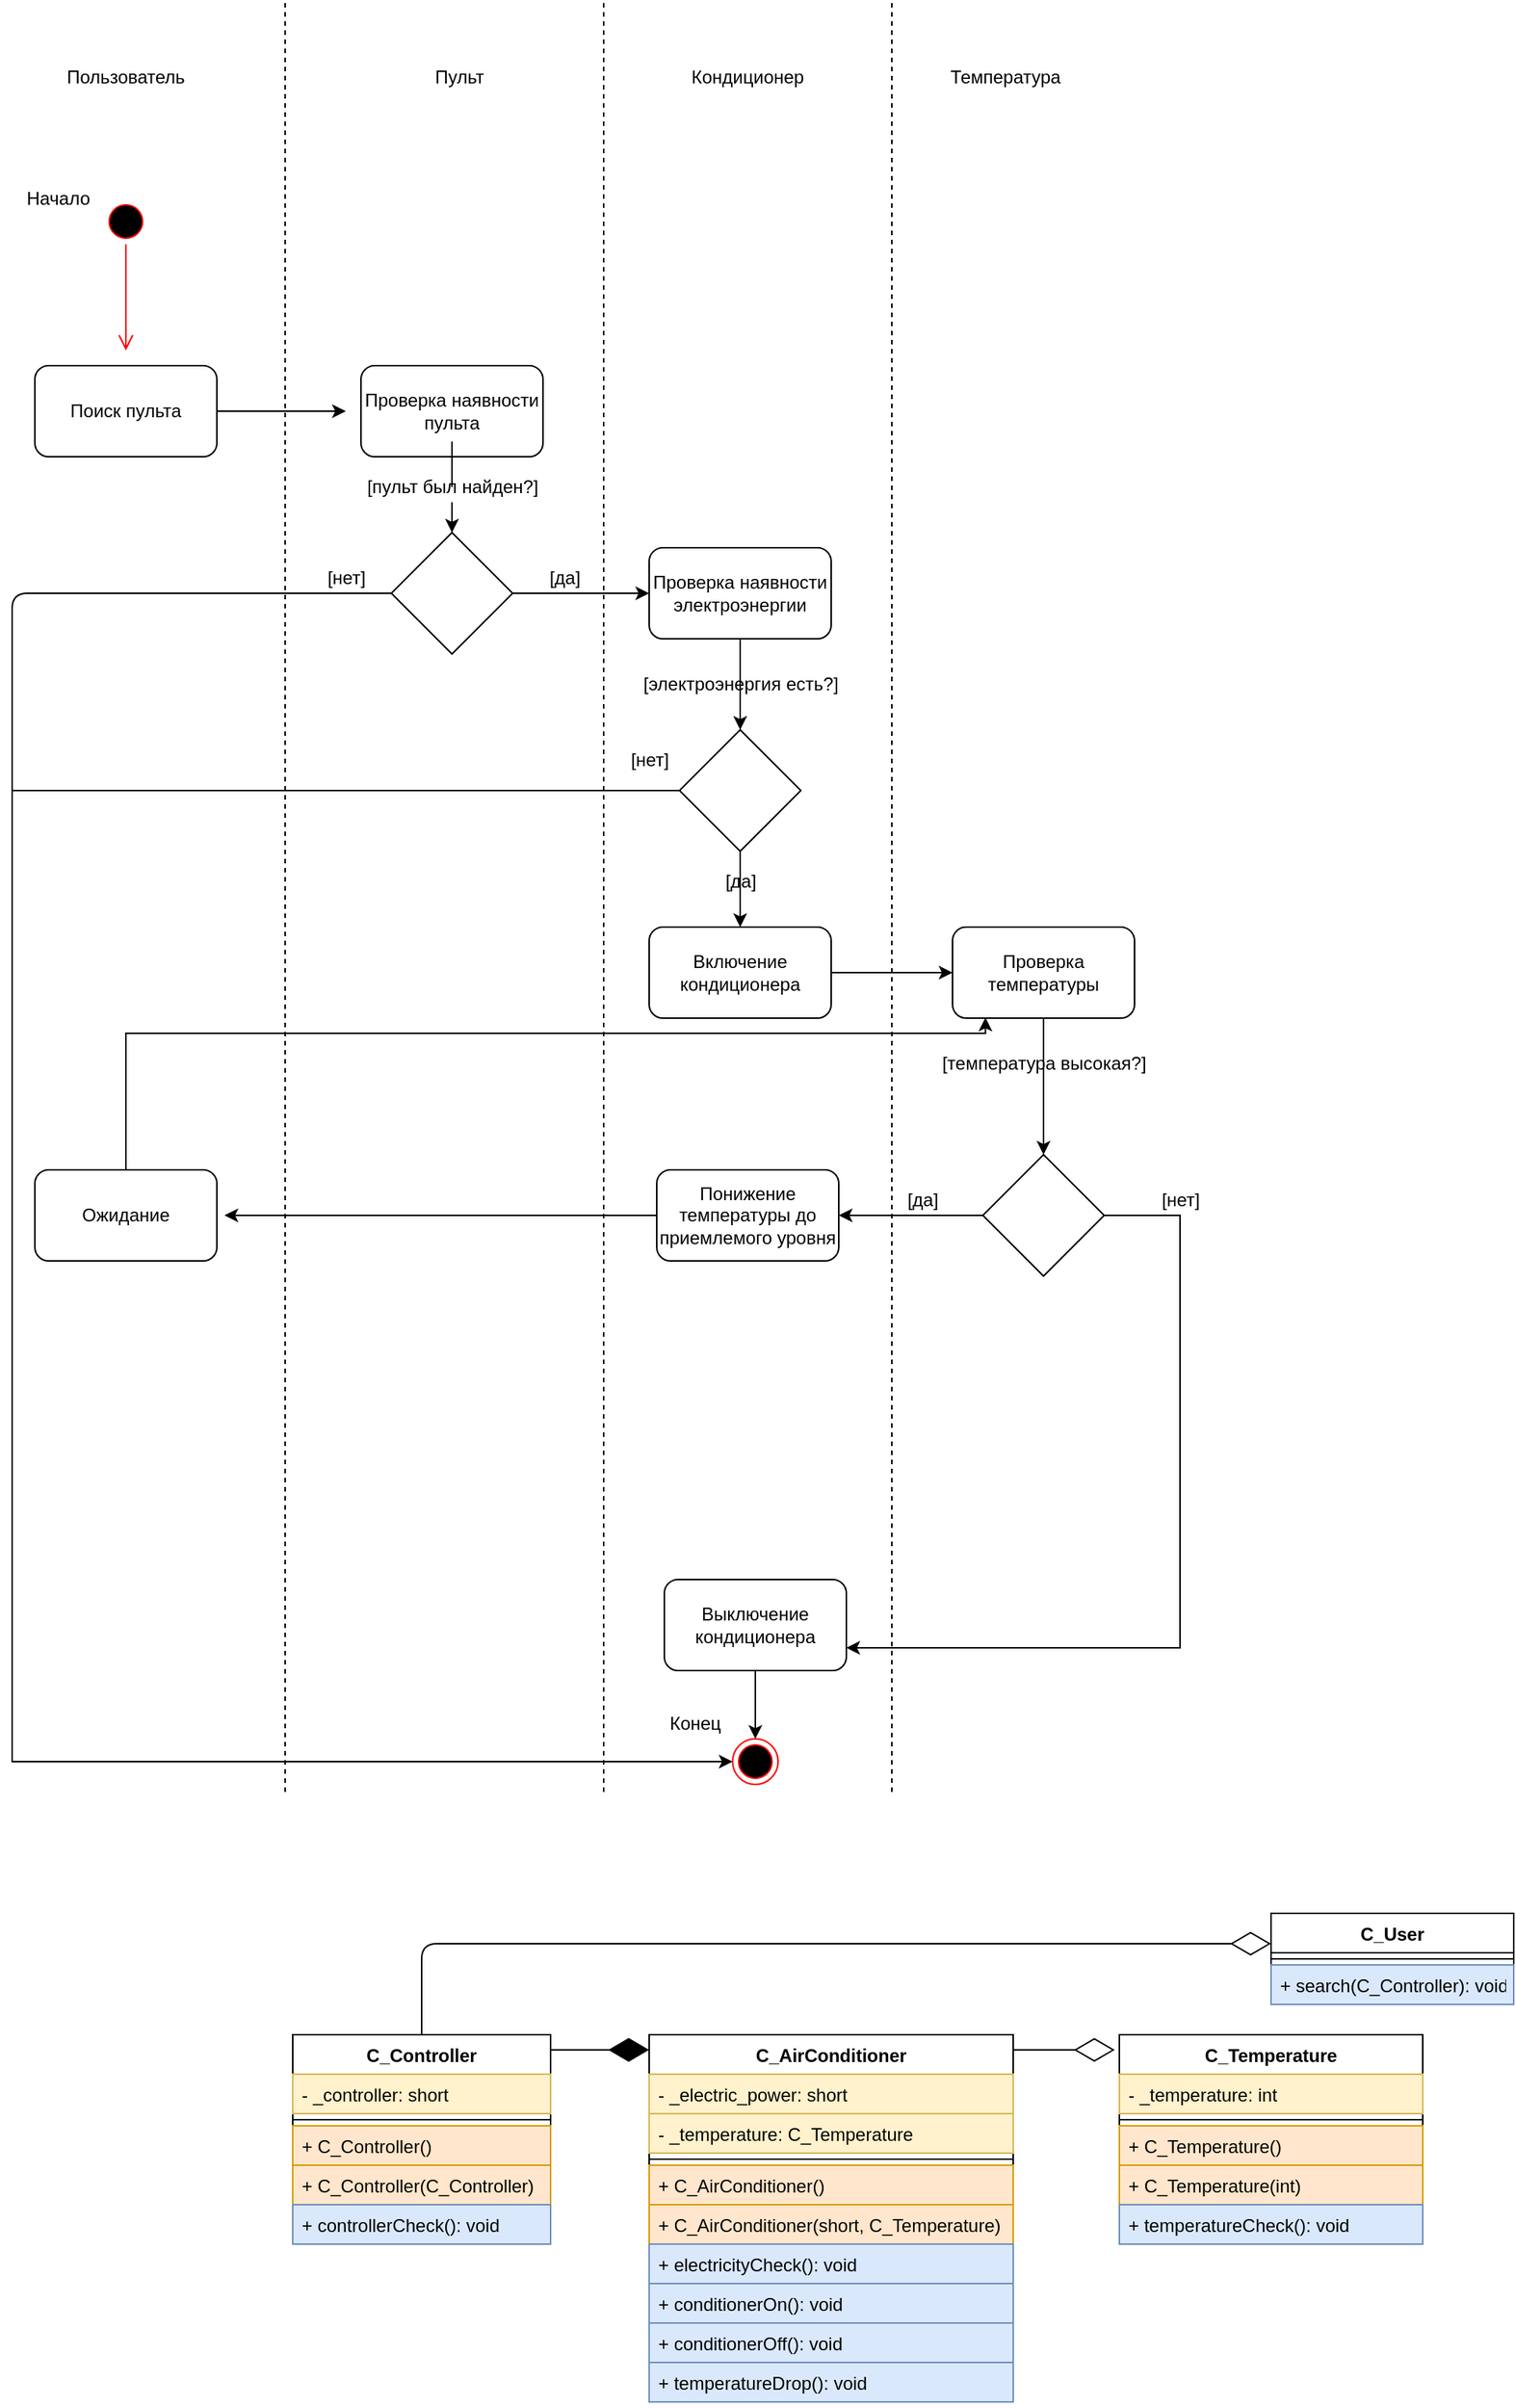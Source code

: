 <mxfile version="15.2.7" type="github">
  <diagram id="yByAGaXeHtsglBaPChMi" name="Page-1">
    <mxGraphModel dx="2031" dy="1134" grid="1" gridSize="10" guides="1" tooltips="1" connect="1" arrows="1" fold="1" page="1" pageScale="1" pageWidth="827" pageHeight="1169" math="0" shadow="0">
      <root>
        <mxCell id="0" />
        <mxCell id="1" parent="0" />
        <mxCell id="xJktoJ2tV2tgCDNUkp5q-2" value="" style="ellipse;html=1;shape=startState;fillColor=#000000;strokeColor=#ff0000;" vertex="1" parent="1">
          <mxGeometry x="90" y="150" width="30" height="30" as="geometry" />
        </mxCell>
        <mxCell id="xJktoJ2tV2tgCDNUkp5q-3" value="" style="edgeStyle=orthogonalEdgeStyle;html=1;verticalAlign=bottom;endArrow=open;endSize=8;strokeColor=#ff0000;" edge="1" source="xJktoJ2tV2tgCDNUkp5q-2" parent="1">
          <mxGeometry relative="1" as="geometry">
            <mxPoint x="105" y="250" as="targetPoint" />
          </mxGeometry>
        </mxCell>
        <mxCell id="xJktoJ2tV2tgCDNUkp5q-10" style="edgeStyle=orthogonalEdgeStyle;rounded=0;orthogonalLoop=1;jettySize=auto;html=1;" edge="1" parent="1" source="xJktoJ2tV2tgCDNUkp5q-4">
          <mxGeometry relative="1" as="geometry">
            <mxPoint x="250" y="290.0" as="targetPoint" />
          </mxGeometry>
        </mxCell>
        <mxCell id="xJktoJ2tV2tgCDNUkp5q-4" value="Поиск пульта" style="rounded=1;whiteSpace=wrap;html=1;" vertex="1" parent="1">
          <mxGeometry x="45" y="260" width="120" height="60" as="geometry" />
        </mxCell>
        <mxCell id="xJktoJ2tV2tgCDNUkp5q-5" value="Пользователь" style="text;html=1;strokeColor=none;fillColor=none;align=center;verticalAlign=middle;whiteSpace=wrap;rounded=0;" vertex="1" parent="1">
          <mxGeometry x="40" y="20" width="130" height="100" as="geometry" />
        </mxCell>
        <mxCell id="xJktoJ2tV2tgCDNUkp5q-8" value="Кондиционер" style="text;html=1;strokeColor=none;fillColor=none;align=center;verticalAlign=middle;whiteSpace=wrap;rounded=0;" vertex="1" parent="1">
          <mxGeometry x="450" y="20" width="130" height="100" as="geometry" />
        </mxCell>
        <mxCell id="xJktoJ2tV2tgCDNUkp5q-9" value="Пульт" style="text;html=1;strokeColor=none;fillColor=none;align=center;verticalAlign=middle;whiteSpace=wrap;rounded=0;" vertex="1" parent="1">
          <mxGeometry x="260" y="20" width="130" height="100" as="geometry" />
        </mxCell>
        <mxCell id="xJktoJ2tV2tgCDNUkp5q-12" style="edgeStyle=orthogonalEdgeStyle;rounded=0;orthogonalLoop=1;jettySize=auto;html=1;startArrow=none;" edge="1" parent="1" source="xJktoJ2tV2tgCDNUkp5q-20" target="xJktoJ2tV2tgCDNUkp5q-13">
          <mxGeometry relative="1" as="geometry">
            <mxPoint x="320" y="390.0" as="targetPoint" />
          </mxGeometry>
        </mxCell>
        <mxCell id="xJktoJ2tV2tgCDNUkp5q-11" value="Проверка наявности пульта" style="rounded=1;whiteSpace=wrap;html=1;" vertex="1" parent="1">
          <mxGeometry x="260" y="260" width="120" height="60" as="geometry" />
        </mxCell>
        <mxCell id="xJktoJ2tV2tgCDNUkp5q-17" style="edgeStyle=orthogonalEdgeStyle;rounded=0;orthogonalLoop=1;jettySize=auto;html=1;exitX=1;exitY=0.5;exitDx=0;exitDy=0;" edge="1" parent="1" source="xJktoJ2tV2tgCDNUkp5q-13">
          <mxGeometry relative="1" as="geometry">
            <mxPoint x="450" y="410" as="targetPoint" />
          </mxGeometry>
        </mxCell>
        <mxCell id="xJktoJ2tV2tgCDNUkp5q-13" value="" style="rhombus;whiteSpace=wrap;html=1;" vertex="1" parent="1">
          <mxGeometry x="280" y="370.0" width="80" height="80" as="geometry" />
        </mxCell>
        <mxCell id="xJktoJ2tV2tgCDNUkp5q-14" value="" style="endArrow=none;dashed=1;html=1;" edge="1" parent="1">
          <mxGeometry width="50" height="50" relative="1" as="geometry">
            <mxPoint x="420" y="1200" as="sourcePoint" />
            <mxPoint x="420" y="20" as="targetPoint" />
          </mxGeometry>
        </mxCell>
        <mxCell id="xJktoJ2tV2tgCDNUkp5q-15" value="" style="endArrow=none;dashed=1;html=1;" edge="1" parent="1">
          <mxGeometry width="50" height="50" relative="1" as="geometry">
            <mxPoint x="210" y="1200" as="sourcePoint" />
            <mxPoint x="210" y="20" as="targetPoint" />
          </mxGeometry>
        </mxCell>
        <mxCell id="xJktoJ2tV2tgCDNUkp5q-18" value="[да]" style="text;html=1;align=center;verticalAlign=middle;resizable=0;points=[];autosize=1;strokeColor=none;fillColor=none;" vertex="1" parent="1">
          <mxGeometry x="374" y="390" width="40" height="20" as="geometry" />
        </mxCell>
        <mxCell id="xJktoJ2tV2tgCDNUkp5q-19" value="[нет]" style="text;html=1;align=center;verticalAlign=middle;resizable=0;points=[];autosize=1;strokeColor=none;fillColor=none;" vertex="1" parent="1">
          <mxGeometry x="230" y="390" width="40" height="20" as="geometry" />
        </mxCell>
        <mxCell id="xJktoJ2tV2tgCDNUkp5q-20" value="[пульт был найден?]" style="text;html=1;align=center;verticalAlign=middle;resizable=0;points=[];autosize=1;strokeColor=none;fillColor=none;" vertex="1" parent="1">
          <mxGeometry x="255" y="330" width="130" height="20" as="geometry" />
        </mxCell>
        <mxCell id="xJktoJ2tV2tgCDNUkp5q-21" value="" style="edgeStyle=orthogonalEdgeStyle;rounded=0;orthogonalLoop=1;jettySize=auto;html=1;endArrow=none;" edge="1" parent="1" source="xJktoJ2tV2tgCDNUkp5q-11" target="xJktoJ2tV2tgCDNUkp5q-20">
          <mxGeometry relative="1" as="geometry">
            <mxPoint x="320.059" y="350.059" as="targetPoint" />
            <mxPoint x="320.059" y="320.0" as="sourcePoint" />
          </mxGeometry>
        </mxCell>
        <mxCell id="xJktoJ2tV2tgCDNUkp5q-38" style="edgeStyle=orthogonalEdgeStyle;rounded=0;orthogonalLoop=1;jettySize=auto;html=1;entryX=0;entryY=0.5;entryDx=0;entryDy=0;" edge="1" parent="1" source="xJktoJ2tV2tgCDNUkp5q-23" target="xJktoJ2tV2tgCDNUkp5q-35">
          <mxGeometry relative="1" as="geometry" />
        </mxCell>
        <mxCell id="xJktoJ2tV2tgCDNUkp5q-23" value="Включение кондиционера" style="rounded=1;whiteSpace=wrap;html=1;" vertex="1" parent="1">
          <mxGeometry x="450" y="630" width="120" height="60" as="geometry" />
        </mxCell>
        <mxCell id="xJktoJ2tV2tgCDNUkp5q-62" style="edgeStyle=orthogonalEdgeStyle;rounded=0;orthogonalLoop=1;jettySize=auto;html=1;entryX=0.181;entryY=0.994;entryDx=0;entryDy=0;entryPerimeter=0;" edge="1" parent="1" source="xJktoJ2tV2tgCDNUkp5q-24" target="xJktoJ2tV2tgCDNUkp5q-35">
          <mxGeometry relative="1" as="geometry">
            <Array as="points">
              <mxPoint x="105" y="700" />
              <mxPoint x="672" y="700" />
            </Array>
          </mxGeometry>
        </mxCell>
        <mxCell id="xJktoJ2tV2tgCDNUkp5q-24" value="Ожидание" style="rounded=1;whiteSpace=wrap;html=1;" vertex="1" parent="1">
          <mxGeometry x="45" y="790" width="120" height="60" as="geometry" />
        </mxCell>
        <mxCell id="xJktoJ2tV2tgCDNUkp5q-26" style="edgeStyle=orthogonalEdgeStyle;rounded=0;orthogonalLoop=1;jettySize=auto;html=1;exitX=0.5;exitY=1;exitDx=0;exitDy=0;" edge="1" parent="1" source="xJktoJ2tV2tgCDNUkp5q-25">
          <mxGeometry relative="1" as="geometry">
            <mxPoint x="510" y="500" as="targetPoint" />
          </mxGeometry>
        </mxCell>
        <mxCell id="xJktoJ2tV2tgCDNUkp5q-25" value="Проверка наявности электроэнергии" style="rounded=1;whiteSpace=wrap;html=1;" vertex="1" parent="1">
          <mxGeometry x="450" y="380" width="120" height="60" as="geometry" />
        </mxCell>
        <mxCell id="xJktoJ2tV2tgCDNUkp5q-30" style="edgeStyle=orthogonalEdgeStyle;rounded=0;orthogonalLoop=1;jettySize=auto;html=1;" edge="1" parent="1" source="xJktoJ2tV2tgCDNUkp5q-28" target="xJktoJ2tV2tgCDNUkp5q-23">
          <mxGeometry relative="1" as="geometry" />
        </mxCell>
        <mxCell id="xJktoJ2tV2tgCDNUkp5q-64" style="edgeStyle=orthogonalEdgeStyle;rounded=0;orthogonalLoop=1;jettySize=auto;html=1;exitX=0;exitY=0.5;exitDx=0;exitDy=0;entryX=0;entryY=0.5;entryDx=0;entryDy=0;" edge="1" parent="1" source="xJktoJ2tV2tgCDNUkp5q-28" target="xJktoJ2tV2tgCDNUkp5q-56">
          <mxGeometry relative="1" as="geometry">
            <Array as="points">
              <mxPoint x="30" y="540" />
              <mxPoint x="30" y="1180" />
            </Array>
          </mxGeometry>
        </mxCell>
        <mxCell id="xJktoJ2tV2tgCDNUkp5q-28" value="" style="rhombus;whiteSpace=wrap;html=1;" vertex="1" parent="1">
          <mxGeometry x="470" y="500" width="80" height="80" as="geometry" />
        </mxCell>
        <mxCell id="xJktoJ2tV2tgCDNUkp5q-29" value="[электроэнергия есть?]" style="text;html=1;align=center;verticalAlign=middle;resizable=0;points=[];autosize=1;strokeColor=none;fillColor=none;" vertex="1" parent="1">
          <mxGeometry x="440" y="460" width="140" height="20" as="geometry" />
        </mxCell>
        <mxCell id="xJktoJ2tV2tgCDNUkp5q-31" value="[да]" style="text;html=1;align=center;verticalAlign=middle;resizable=0;points=[];autosize=1;strokeColor=none;fillColor=none;" vertex="1" parent="1">
          <mxGeometry x="490" y="590" width="40" height="20" as="geometry" />
        </mxCell>
        <mxCell id="xJktoJ2tV2tgCDNUkp5q-32" value="[нет]" style="text;html=1;align=center;verticalAlign=middle;resizable=0;points=[];autosize=1;strokeColor=none;fillColor=none;" vertex="1" parent="1">
          <mxGeometry x="430" y="510" width="40" height="20" as="geometry" />
        </mxCell>
        <mxCell id="xJktoJ2tV2tgCDNUkp5q-34" value="Температура" style="text;html=1;strokeColor=none;fillColor=none;align=center;verticalAlign=middle;whiteSpace=wrap;rounded=0;" vertex="1" parent="1">
          <mxGeometry x="620" y="20" width="130" height="100" as="geometry" />
        </mxCell>
        <mxCell id="xJktoJ2tV2tgCDNUkp5q-39" style="edgeStyle=orthogonalEdgeStyle;rounded=0;orthogonalLoop=1;jettySize=auto;html=1;entryX=0.5;entryY=0;entryDx=0;entryDy=0;" edge="1" parent="1" source="xJktoJ2tV2tgCDNUkp5q-35" target="xJktoJ2tV2tgCDNUkp5q-37">
          <mxGeometry relative="1" as="geometry" />
        </mxCell>
        <mxCell id="xJktoJ2tV2tgCDNUkp5q-35" value="Проверка температуры" style="rounded=1;whiteSpace=wrap;html=1;" vertex="1" parent="1">
          <mxGeometry x="650" y="630" width="120" height="60" as="geometry" />
        </mxCell>
        <mxCell id="xJktoJ2tV2tgCDNUkp5q-42" style="edgeStyle=orthogonalEdgeStyle;rounded=0;orthogonalLoop=1;jettySize=auto;html=1;entryX=1;entryY=0.5;entryDx=0;entryDy=0;" edge="1" parent="1" source="xJktoJ2tV2tgCDNUkp5q-37" target="xJktoJ2tV2tgCDNUkp5q-43">
          <mxGeometry relative="1" as="geometry">
            <mxPoint x="590" y="820" as="targetPoint" />
          </mxGeometry>
        </mxCell>
        <mxCell id="xJktoJ2tV2tgCDNUkp5q-63" style="edgeStyle=orthogonalEdgeStyle;rounded=0;orthogonalLoop=1;jettySize=auto;html=1;entryX=1;entryY=0.75;entryDx=0;entryDy=0;" edge="1" parent="1" source="xJktoJ2tV2tgCDNUkp5q-37" target="xJktoJ2tV2tgCDNUkp5q-53">
          <mxGeometry relative="1" as="geometry">
            <Array as="points">
              <mxPoint x="800" y="820" />
              <mxPoint x="800" y="1105" />
            </Array>
          </mxGeometry>
        </mxCell>
        <mxCell id="xJktoJ2tV2tgCDNUkp5q-37" value="" style="rhombus;whiteSpace=wrap;html=1;" vertex="1" parent="1">
          <mxGeometry x="670" y="780" width="80" height="80" as="geometry" />
        </mxCell>
        <mxCell id="xJktoJ2tV2tgCDNUkp5q-40" value="[температура высокая?]" style="text;html=1;align=center;verticalAlign=middle;resizable=0;points=[];autosize=1;strokeColor=none;fillColor=none;" vertex="1" parent="1">
          <mxGeometry x="635" y="710" width="150" height="20" as="geometry" />
        </mxCell>
        <mxCell id="xJktoJ2tV2tgCDNUkp5q-41" value="" style="endArrow=none;dashed=1;html=1;" edge="1" parent="1">
          <mxGeometry width="50" height="50" relative="1" as="geometry">
            <mxPoint x="610" y="1200" as="sourcePoint" />
            <mxPoint x="610" y="20" as="targetPoint" />
          </mxGeometry>
        </mxCell>
        <mxCell id="xJktoJ2tV2tgCDNUkp5q-45" style="edgeStyle=orthogonalEdgeStyle;rounded=0;orthogonalLoop=1;jettySize=auto;html=1;" edge="1" parent="1" source="xJktoJ2tV2tgCDNUkp5q-43">
          <mxGeometry relative="1" as="geometry">
            <mxPoint x="170" y="820" as="targetPoint" />
          </mxGeometry>
        </mxCell>
        <mxCell id="xJktoJ2tV2tgCDNUkp5q-43" value="Понижение температуры до приемлемого уровня" style="rounded=1;whiteSpace=wrap;html=1;" vertex="1" parent="1">
          <mxGeometry x="455" y="790" width="120" height="60" as="geometry" />
        </mxCell>
        <mxCell id="xJktoJ2tV2tgCDNUkp5q-44" value="[да]" style="text;html=1;align=center;verticalAlign=middle;resizable=0;points=[];autosize=1;strokeColor=none;fillColor=none;" vertex="1" parent="1">
          <mxGeometry x="610" y="800" width="40" height="20" as="geometry" />
        </mxCell>
        <mxCell id="xJktoJ2tV2tgCDNUkp5q-55" style="edgeStyle=orthogonalEdgeStyle;rounded=0;orthogonalLoop=1;jettySize=auto;html=1;" edge="1" parent="1" source="xJktoJ2tV2tgCDNUkp5q-53" target="xJktoJ2tV2tgCDNUkp5q-56">
          <mxGeometry relative="1" as="geometry">
            <mxPoint x="520" y="1180.0" as="targetPoint" />
          </mxGeometry>
        </mxCell>
        <mxCell id="xJktoJ2tV2tgCDNUkp5q-53" value="Выключение кондиционера" style="rounded=1;whiteSpace=wrap;html=1;" vertex="1" parent="1">
          <mxGeometry x="460" y="1060" width="120" height="60" as="geometry" />
        </mxCell>
        <mxCell id="xJktoJ2tV2tgCDNUkp5q-56" value="" style="ellipse;html=1;shape=endState;fillColor=#000000;strokeColor=#ff0000;" vertex="1" parent="1">
          <mxGeometry x="505" y="1165.0" width="30" height="30" as="geometry" />
        </mxCell>
        <mxCell id="xJktoJ2tV2tgCDNUkp5q-57" value="Начало" style="text;html=1;align=center;verticalAlign=middle;resizable=0;points=[];autosize=1;strokeColor=none;fillColor=none;" vertex="1" parent="1">
          <mxGeometry x="30" y="140" width="60" height="20" as="geometry" />
        </mxCell>
        <mxCell id="xJktoJ2tV2tgCDNUkp5q-58" value="Конец" style="text;html=1;align=center;verticalAlign=middle;resizable=0;points=[];autosize=1;strokeColor=none;fillColor=none;" vertex="1" parent="1">
          <mxGeometry x="455" y="1145" width="50" height="20" as="geometry" />
        </mxCell>
        <mxCell id="xJktoJ2tV2tgCDNUkp5q-59" value="[нет]" style="text;html=1;align=center;verticalAlign=middle;resizable=0;points=[];autosize=1;strokeColor=none;fillColor=none;" vertex="1" parent="1">
          <mxGeometry x="780" y="800" width="40" height="20" as="geometry" />
        </mxCell>
        <mxCell id="xJktoJ2tV2tgCDNUkp5q-65" value="C_User" style="swimlane;fontStyle=1;align=center;verticalAlign=top;childLayout=stackLayout;horizontal=1;startSize=26;horizontalStack=0;resizeParent=1;resizeParentMax=0;resizeLast=0;collapsible=1;marginBottom=0;" vertex="1" parent="1">
          <mxGeometry x="860" y="1280" width="160" height="60" as="geometry" />
        </mxCell>
        <mxCell id="xJktoJ2tV2tgCDNUkp5q-67" value="" style="line;strokeWidth=1;fillColor=none;align=left;verticalAlign=middle;spacingTop=-1;spacingLeft=3;spacingRight=3;rotatable=0;labelPosition=right;points=[];portConstraint=eastwest;" vertex="1" parent="xJktoJ2tV2tgCDNUkp5q-65">
          <mxGeometry y="26" width="160" height="8" as="geometry" />
        </mxCell>
        <mxCell id="xJktoJ2tV2tgCDNUkp5q-68" value="+ search(C_Controller): void" style="text;strokeColor=#6c8ebf;fillColor=#dae8fc;align=left;verticalAlign=top;spacingLeft=4;spacingRight=4;overflow=hidden;rotatable=0;points=[[0,0.5],[1,0.5]];portConstraint=eastwest;" vertex="1" parent="xJktoJ2tV2tgCDNUkp5q-65">
          <mxGeometry y="34" width="160" height="26" as="geometry" />
        </mxCell>
        <mxCell id="xJktoJ2tV2tgCDNUkp5q-69" value="C_Controller" style="swimlane;fontStyle=1;align=center;verticalAlign=top;childLayout=stackLayout;horizontal=1;startSize=26;horizontalStack=0;resizeParent=1;resizeParentMax=0;resizeLast=0;collapsible=1;marginBottom=0;" vertex="1" parent="1">
          <mxGeometry x="215" y="1360" width="170" height="138" as="geometry" />
        </mxCell>
        <mxCell id="xJktoJ2tV2tgCDNUkp5q-84" value="- _controller: short" style="text;strokeColor=#d6b656;fillColor=#fff2cc;align=left;verticalAlign=top;spacingLeft=4;spacingRight=4;overflow=hidden;rotatable=0;points=[[0,0.5],[1,0.5]];portConstraint=eastwest;" vertex="1" parent="xJktoJ2tV2tgCDNUkp5q-69">
          <mxGeometry y="26" width="170" height="26" as="geometry" />
        </mxCell>
        <mxCell id="xJktoJ2tV2tgCDNUkp5q-71" value="" style="line;strokeWidth=1;fillColor=none;align=left;verticalAlign=middle;spacingTop=-1;spacingLeft=3;spacingRight=3;rotatable=0;labelPosition=right;points=[];portConstraint=eastwest;" vertex="1" parent="xJktoJ2tV2tgCDNUkp5q-69">
          <mxGeometry y="52" width="170" height="8" as="geometry" />
        </mxCell>
        <mxCell id="xJktoJ2tV2tgCDNUkp5q-87" value="+ C_Controller()" style="text;strokeColor=#d79b00;fillColor=#ffe6cc;align=left;verticalAlign=top;spacingLeft=4;spacingRight=4;overflow=hidden;rotatable=0;points=[[0,0.5],[1,0.5]];portConstraint=eastwest;" vertex="1" parent="xJktoJ2tV2tgCDNUkp5q-69">
          <mxGeometry y="60" width="170" height="26" as="geometry" />
        </mxCell>
        <mxCell id="xJktoJ2tV2tgCDNUkp5q-88" value="+ C_Controller(C_Controller)" style="text;strokeColor=#d79b00;fillColor=#ffe6cc;align=left;verticalAlign=top;spacingLeft=4;spacingRight=4;overflow=hidden;rotatable=0;points=[[0,0.5],[1,0.5]];portConstraint=eastwest;" vertex="1" parent="xJktoJ2tV2tgCDNUkp5q-69">
          <mxGeometry y="86" width="170" height="26" as="geometry" />
        </mxCell>
        <mxCell id="xJktoJ2tV2tgCDNUkp5q-72" value="+ controllerCheck(): void" style="text;strokeColor=#6c8ebf;fillColor=#dae8fc;align=left;verticalAlign=top;spacingLeft=4;spacingRight=4;overflow=hidden;rotatable=0;points=[[0,0.5],[1,0.5]];portConstraint=eastwest;" vertex="1" parent="xJktoJ2tV2tgCDNUkp5q-69">
          <mxGeometry y="112" width="170" height="26" as="geometry" />
        </mxCell>
        <mxCell id="xJktoJ2tV2tgCDNUkp5q-73" value="C_AirConditioner" style="swimlane;fontStyle=1;align=center;verticalAlign=top;childLayout=stackLayout;horizontal=1;startSize=26;horizontalStack=0;resizeParent=1;resizeParentMax=0;resizeLast=0;collapsible=1;marginBottom=0;" vertex="1" parent="1">
          <mxGeometry x="450" y="1360" width="240" height="242" as="geometry" />
        </mxCell>
        <mxCell id="xJktoJ2tV2tgCDNUkp5q-74" value="- _electric_power: short" style="text;strokeColor=#d6b656;fillColor=#fff2cc;align=left;verticalAlign=top;spacingLeft=4;spacingRight=4;overflow=hidden;rotatable=0;points=[[0,0.5],[1,0.5]];portConstraint=eastwest;" vertex="1" parent="xJktoJ2tV2tgCDNUkp5q-73">
          <mxGeometry y="26" width="240" height="26" as="geometry" />
        </mxCell>
        <mxCell id="xJktoJ2tV2tgCDNUkp5q-95" value="- _temperature: C_Temperature" style="text;strokeColor=#d6b656;fillColor=#fff2cc;align=left;verticalAlign=top;spacingLeft=4;spacingRight=4;overflow=hidden;rotatable=0;points=[[0,0.5],[1,0.5]];portConstraint=eastwest;" vertex="1" parent="xJktoJ2tV2tgCDNUkp5q-73">
          <mxGeometry y="52" width="240" height="26" as="geometry" />
        </mxCell>
        <mxCell id="xJktoJ2tV2tgCDNUkp5q-75" value="" style="line;strokeWidth=1;fillColor=none;align=left;verticalAlign=middle;spacingTop=-1;spacingLeft=3;spacingRight=3;rotatable=0;labelPosition=right;points=[];portConstraint=eastwest;" vertex="1" parent="xJktoJ2tV2tgCDNUkp5q-73">
          <mxGeometry y="78" width="240" height="8" as="geometry" />
        </mxCell>
        <mxCell id="xJktoJ2tV2tgCDNUkp5q-90" value="+ C_AirConditioner()" style="text;strokeColor=#d79b00;fillColor=#ffe6cc;align=left;verticalAlign=top;spacingLeft=4;spacingRight=4;overflow=hidden;rotatable=0;points=[[0,0.5],[1,0.5]];portConstraint=eastwest;" vertex="1" parent="xJktoJ2tV2tgCDNUkp5q-73">
          <mxGeometry y="86" width="240" height="26" as="geometry" />
        </mxCell>
        <mxCell id="xJktoJ2tV2tgCDNUkp5q-91" value="+ C_AirConditioner(short, C_Temperature)" style="text;strokeColor=#d79b00;fillColor=#ffe6cc;align=left;verticalAlign=top;spacingLeft=4;spacingRight=4;overflow=hidden;rotatable=0;points=[[0,0.5],[1,0.5]];portConstraint=eastwest;" vertex="1" parent="xJktoJ2tV2tgCDNUkp5q-73">
          <mxGeometry y="112" width="240" height="26" as="geometry" />
        </mxCell>
        <mxCell id="xJktoJ2tV2tgCDNUkp5q-89" value="+ electricityCheck(): void" style="text;strokeColor=#6c8ebf;fillColor=#dae8fc;align=left;verticalAlign=top;spacingLeft=4;spacingRight=4;overflow=hidden;rotatable=0;points=[[0,0.5],[1,0.5]];portConstraint=eastwest;" vertex="1" parent="xJktoJ2tV2tgCDNUkp5q-73">
          <mxGeometry y="138" width="240" height="26" as="geometry" />
        </mxCell>
        <mxCell id="xJktoJ2tV2tgCDNUkp5q-92" value="+ conditionerOn(): void" style="text;strokeColor=#6c8ebf;fillColor=#dae8fc;align=left;verticalAlign=top;spacingLeft=4;spacingRight=4;overflow=hidden;rotatable=0;points=[[0,0.5],[1,0.5]];portConstraint=eastwest;" vertex="1" parent="xJktoJ2tV2tgCDNUkp5q-73">
          <mxGeometry y="164" width="240" height="26" as="geometry" />
        </mxCell>
        <mxCell id="xJktoJ2tV2tgCDNUkp5q-93" value="+ conditionerOff(): void" style="text;strokeColor=#6c8ebf;fillColor=#dae8fc;align=left;verticalAlign=top;spacingLeft=4;spacingRight=4;overflow=hidden;rotatable=0;points=[[0,0.5],[1,0.5]];portConstraint=eastwest;" vertex="1" parent="xJktoJ2tV2tgCDNUkp5q-73">
          <mxGeometry y="190" width="240" height="26" as="geometry" />
        </mxCell>
        <mxCell id="xJktoJ2tV2tgCDNUkp5q-94" value="+ temperatureDrop(): void" style="text;strokeColor=#6c8ebf;fillColor=#dae8fc;align=left;verticalAlign=top;spacingLeft=4;spacingRight=4;overflow=hidden;rotatable=0;points=[[0,0.5],[1,0.5]];portConstraint=eastwest;" vertex="1" parent="xJktoJ2tV2tgCDNUkp5q-73">
          <mxGeometry y="216" width="240" height="26" as="geometry" />
        </mxCell>
        <mxCell id="xJktoJ2tV2tgCDNUkp5q-77" value="C_Temperature" style="swimlane;fontStyle=1;align=center;verticalAlign=top;childLayout=stackLayout;horizontal=1;startSize=26;horizontalStack=0;resizeParent=1;resizeParentMax=0;resizeLast=0;collapsible=1;marginBottom=0;" vertex="1" parent="1">
          <mxGeometry x="760" y="1360" width="200" height="138" as="geometry" />
        </mxCell>
        <mxCell id="xJktoJ2tV2tgCDNUkp5q-78" value="- _temperature: int" style="text;strokeColor=#d6b656;fillColor=#fff2cc;align=left;verticalAlign=top;spacingLeft=4;spacingRight=4;overflow=hidden;rotatable=0;points=[[0,0.5],[1,0.5]];portConstraint=eastwest;" vertex="1" parent="xJktoJ2tV2tgCDNUkp5q-77">
          <mxGeometry y="26" width="200" height="26" as="geometry" />
        </mxCell>
        <mxCell id="xJktoJ2tV2tgCDNUkp5q-79" value="" style="line;strokeWidth=1;fillColor=none;align=left;verticalAlign=middle;spacingTop=-1;spacingLeft=3;spacingRight=3;rotatable=0;labelPosition=right;points=[];portConstraint=eastwest;" vertex="1" parent="xJktoJ2tV2tgCDNUkp5q-77">
          <mxGeometry y="52" width="200" height="8" as="geometry" />
        </mxCell>
        <mxCell id="xJktoJ2tV2tgCDNUkp5q-85" value="+ C_Temperature()" style="text;strokeColor=#d79b00;fillColor=#ffe6cc;align=left;verticalAlign=top;spacingLeft=4;spacingRight=4;overflow=hidden;rotatable=0;points=[[0,0.5],[1,0.5]];portConstraint=eastwest;" vertex="1" parent="xJktoJ2tV2tgCDNUkp5q-77">
          <mxGeometry y="60" width="200" height="26" as="geometry" />
        </mxCell>
        <mxCell id="xJktoJ2tV2tgCDNUkp5q-86" value="+ C_Temperature(int)" style="text;strokeColor=#d79b00;fillColor=#ffe6cc;align=left;verticalAlign=top;spacingLeft=4;spacingRight=4;overflow=hidden;rotatable=0;points=[[0,0.5],[1,0.5]];portConstraint=eastwest;" vertex="1" parent="xJktoJ2tV2tgCDNUkp5q-77">
          <mxGeometry y="86" width="200" height="26" as="geometry" />
        </mxCell>
        <mxCell id="xJktoJ2tV2tgCDNUkp5q-80" value="+ temperatureCheck(): void" style="text;strokeColor=#6c8ebf;fillColor=#dae8fc;align=left;verticalAlign=top;spacingLeft=4;spacingRight=4;overflow=hidden;rotatable=0;points=[[0,0.5],[1,0.5]];portConstraint=eastwest;" vertex="1" parent="xJktoJ2tV2tgCDNUkp5q-77">
          <mxGeometry y="112" width="200" height="26" as="geometry" />
        </mxCell>
        <mxCell id="xJktoJ2tV2tgCDNUkp5q-97" value="" style="endArrow=diamondThin;endFill=1;endSize=24;html=1;" edge="1" parent="1">
          <mxGeometry width="160" relative="1" as="geometry">
            <mxPoint x="385" y="1370" as="sourcePoint" />
            <mxPoint x="450" y="1370" as="targetPoint" />
          </mxGeometry>
        </mxCell>
        <mxCell id="xJktoJ2tV2tgCDNUkp5q-99" value="" style="endArrow=diamondThin;endFill=0;endSize=24;html=1;exitX=0.5;exitY=0;exitDx=0;exitDy=0;" edge="1" parent="1" source="xJktoJ2tV2tgCDNUkp5q-69">
          <mxGeometry width="160" relative="1" as="geometry">
            <mxPoint x="270" y="1330" as="sourcePoint" />
            <mxPoint x="860" y="1300" as="targetPoint" />
            <Array as="points">
              <mxPoint x="300" y="1300" />
            </Array>
          </mxGeometry>
        </mxCell>
        <mxCell id="xJktoJ2tV2tgCDNUkp5q-103" value="" style="endArrow=diamondThin;endFill=0;endSize=24;html=1;" edge="1" parent="1">
          <mxGeometry width="160" relative="1" as="geometry">
            <mxPoint x="690" y="1370" as="sourcePoint" />
            <mxPoint x="757" y="1370" as="targetPoint" />
          </mxGeometry>
        </mxCell>
        <mxCell id="xJktoJ2tV2tgCDNUkp5q-107" value="" style="endArrow=none;html=1;" edge="1" parent="1">
          <mxGeometry width="50" height="50" relative="1" as="geometry">
            <mxPoint x="30" y="540" as="sourcePoint" />
            <mxPoint x="280" y="410" as="targetPoint" />
            <Array as="points">
              <mxPoint x="30" y="410" />
            </Array>
          </mxGeometry>
        </mxCell>
      </root>
    </mxGraphModel>
  </diagram>
</mxfile>
